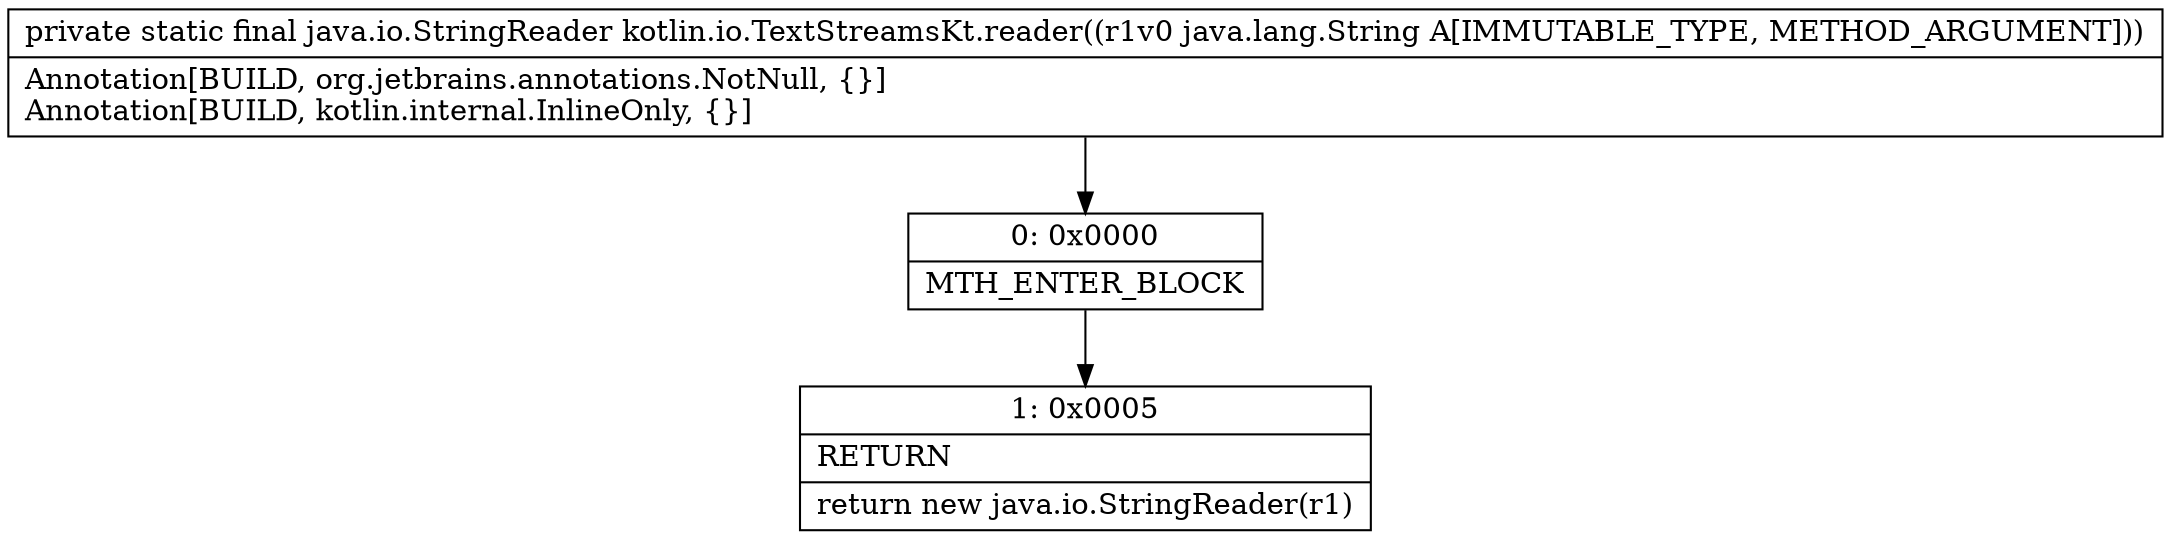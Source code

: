 digraph "CFG forkotlin.io.TextStreamsKt.reader(Ljava\/lang\/String;)Ljava\/io\/StringReader;" {
Node_0 [shape=record,label="{0\:\ 0x0000|MTH_ENTER_BLOCK\l}"];
Node_1 [shape=record,label="{1\:\ 0x0005|RETURN\l|return new java.io.StringReader(r1)\l}"];
MethodNode[shape=record,label="{private static final java.io.StringReader kotlin.io.TextStreamsKt.reader((r1v0 java.lang.String A[IMMUTABLE_TYPE, METHOD_ARGUMENT]))  | Annotation[BUILD, org.jetbrains.annotations.NotNull, \{\}]\lAnnotation[BUILD, kotlin.internal.InlineOnly, \{\}]\l}"];
MethodNode -> Node_0;
Node_0 -> Node_1;
}

